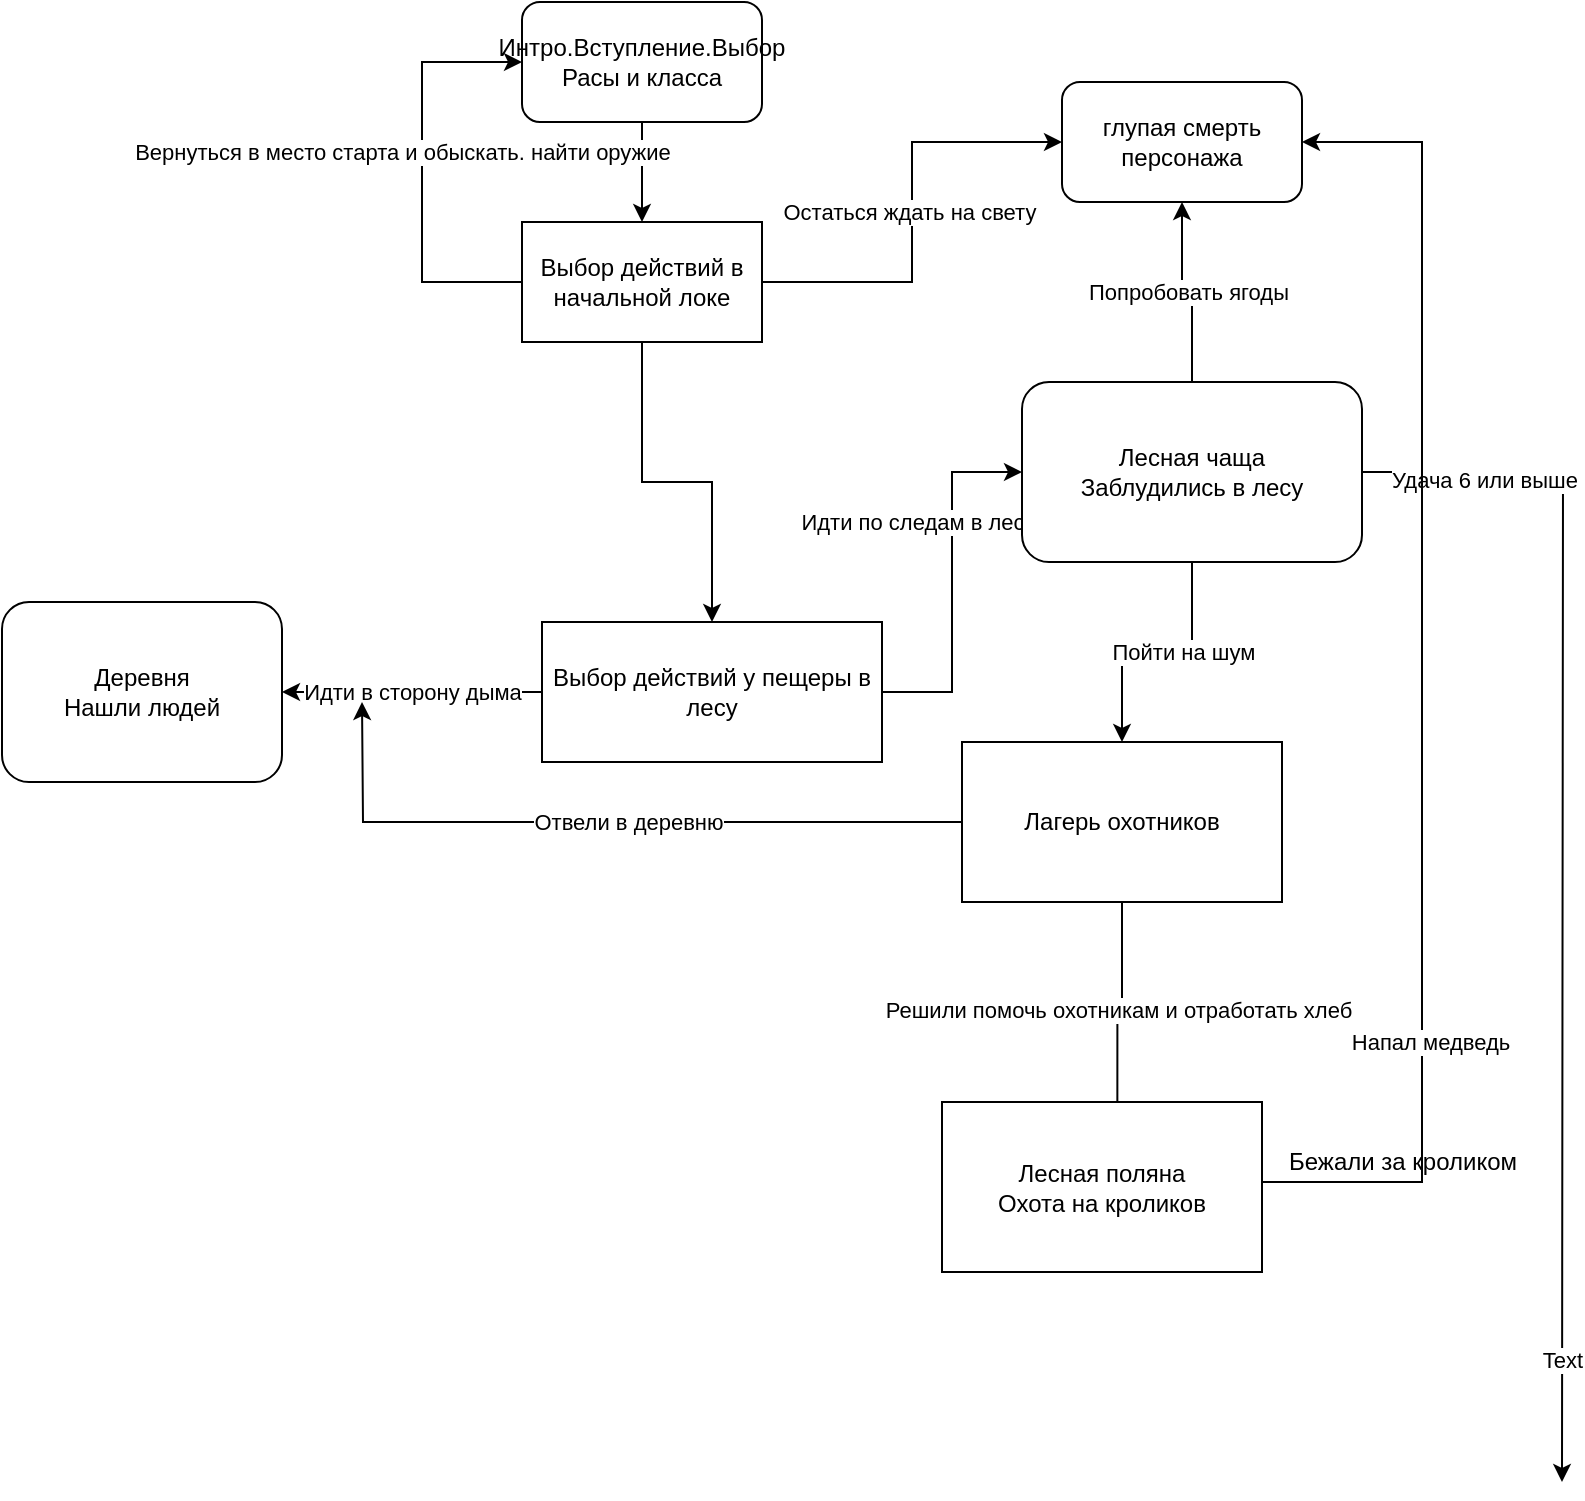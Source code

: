 <mxfile version="20.4.0" type="device"><diagram id="ysIKPHT_QITakKz9FFPm" name="Страница 1"><mxGraphModel dx="920" dy="831" grid="1" gridSize="10" guides="1" tooltips="1" connect="1" arrows="1" fold="1" page="1" pageScale="1" pageWidth="827" pageHeight="1169" math="0" shadow="0"><root><mxCell id="0"/><mxCell id="1" parent="0"/><mxCell id="NhfImoEiPUv6yr3Nf1AI-3" style="edgeStyle=orthogonalEdgeStyle;rounded=0;orthogonalLoop=1;jettySize=auto;html=1;exitX=0.5;exitY=1;exitDx=0;exitDy=0;entryX=0.5;entryY=0;entryDx=0;entryDy=0;" edge="1" parent="1" source="NhfImoEiPUv6yr3Nf1AI-1" target="NhfImoEiPUv6yr3Nf1AI-2"><mxGeometry relative="1" as="geometry"/></mxCell><mxCell id="NhfImoEiPUv6yr3Nf1AI-1" value="Интро.Вступление.Выбор Расы и класса&lt;br&gt;" style="rounded=1;whiteSpace=wrap;html=1;" vertex="1" parent="1"><mxGeometry x="280" y="20" width="120" height="60" as="geometry"/></mxCell><mxCell id="NhfImoEiPUv6yr3Nf1AI-4" style="edgeStyle=orthogonalEdgeStyle;rounded=0;orthogonalLoop=1;jettySize=auto;html=1;exitX=0;exitY=0.5;exitDx=0;exitDy=0;entryX=0;entryY=0.5;entryDx=0;entryDy=0;" edge="1" parent="1" source="NhfImoEiPUv6yr3Nf1AI-2" target="NhfImoEiPUv6yr3Nf1AI-1"><mxGeometry relative="1" as="geometry"><Array as="points"><mxPoint x="230" y="160"/><mxPoint x="230" y="50"/></Array></mxGeometry></mxCell><mxCell id="NhfImoEiPUv6yr3Nf1AI-5" value="Вернуться в место старта и обыскать. найти оружие" style="edgeLabel;html=1;align=center;verticalAlign=middle;resizable=0;points=[];" vertex="1" connectable="0" parent="NhfImoEiPUv6yr3Nf1AI-4"><mxGeometry x="-0.107" y="2" relative="1" as="geometry"><mxPoint x="-8" y="-21" as="offset"/></mxGeometry></mxCell><mxCell id="NhfImoEiPUv6yr3Nf1AI-7" value="Остаться ждать на свету&amp;nbsp;" style="edgeStyle=orthogonalEdgeStyle;rounded=0;orthogonalLoop=1;jettySize=auto;html=1;exitX=1;exitY=0.5;exitDx=0;exitDy=0;entryX=0;entryY=0.5;entryDx=0;entryDy=0;" edge="1" parent="1" source="NhfImoEiPUv6yr3Nf1AI-2" target="NhfImoEiPUv6yr3Nf1AI-8"><mxGeometry relative="1" as="geometry"><mxPoint x="550" y="159.588" as="targetPoint"/></mxGeometry></mxCell><mxCell id="NhfImoEiPUv6yr3Nf1AI-9" style="edgeStyle=orthogonalEdgeStyle;rounded=0;orthogonalLoop=1;jettySize=auto;html=1;exitX=0.5;exitY=1;exitDx=0;exitDy=0;entryX=0.5;entryY=0;entryDx=0;entryDy=0;" edge="1" parent="1" source="NhfImoEiPUv6yr3Nf1AI-2" target="NhfImoEiPUv6yr3Nf1AI-6"><mxGeometry relative="1" as="geometry"/></mxCell><mxCell id="NhfImoEiPUv6yr3Nf1AI-2" value="Выбор действий в начальной локе" style="rounded=0;whiteSpace=wrap;html=1;" vertex="1" parent="1"><mxGeometry x="280" y="130" width="120" height="60" as="geometry"/></mxCell><mxCell id="NhfImoEiPUv6yr3Nf1AI-11" value="Идти в сторону дыма" style="edgeStyle=orthogonalEdgeStyle;rounded=0;orthogonalLoop=1;jettySize=auto;html=1;exitX=0;exitY=0.5;exitDx=0;exitDy=0;entryX=1;entryY=0.5;entryDx=0;entryDy=0;" edge="1" parent="1" source="NhfImoEiPUv6yr3Nf1AI-6" target="NhfImoEiPUv6yr3Nf1AI-10"><mxGeometry relative="1" as="geometry"><mxPoint x="270" y="300" as="targetPoint"/></mxGeometry></mxCell><mxCell id="NhfImoEiPUv6yr3Nf1AI-12" style="edgeStyle=orthogonalEdgeStyle;rounded=0;orthogonalLoop=1;jettySize=auto;html=1;exitX=1;exitY=0.5;exitDx=0;exitDy=0;entryX=0;entryY=0.5;entryDx=0;entryDy=0;" edge="1" parent="1" source="NhfImoEiPUv6yr3Nf1AI-6" target="NhfImoEiPUv6yr3Nf1AI-14"><mxGeometry relative="1" as="geometry"><mxPoint x="640" y="295" as="targetPoint"/></mxGeometry></mxCell><mxCell id="NhfImoEiPUv6yr3Nf1AI-13" value="Идти по следам в лес" style="edgeLabel;html=1;align=center;verticalAlign=middle;resizable=0;points=[];" vertex="1" connectable="0" parent="NhfImoEiPUv6yr3Nf1AI-12"><mxGeometry x="0.311" y="-2" relative="1" as="geometry"><mxPoint x="-22" y="-2" as="offset"/></mxGeometry></mxCell><mxCell id="NhfImoEiPUv6yr3Nf1AI-6" value="Выбор действий у пещеры в лесу" style="rounded=0;whiteSpace=wrap;html=1;" vertex="1" parent="1"><mxGeometry x="290" y="330" width="170" height="70" as="geometry"/></mxCell><mxCell id="NhfImoEiPUv6yr3Nf1AI-8" value="глупая смерть персонажа" style="rounded=1;whiteSpace=wrap;html=1;" vertex="1" parent="1"><mxGeometry x="550" y="60" width="120" height="60" as="geometry"/></mxCell><mxCell id="NhfImoEiPUv6yr3Nf1AI-10" value="Деревня&lt;br&gt;Нашли людей" style="rounded=1;whiteSpace=wrap;html=1;" vertex="1" parent="1"><mxGeometry x="20" y="320" width="140" height="90" as="geometry"/></mxCell><mxCell id="NhfImoEiPUv6yr3Nf1AI-15" value="Попробовать ягоды" style="edgeStyle=orthogonalEdgeStyle;rounded=0;orthogonalLoop=1;jettySize=auto;html=1;exitX=0.5;exitY=0;exitDx=0;exitDy=0;entryX=0.5;entryY=1;entryDx=0;entryDy=0;" edge="1" parent="1" source="NhfImoEiPUv6yr3Nf1AI-14" target="NhfImoEiPUv6yr3Nf1AI-8"><mxGeometry relative="1" as="geometry"/></mxCell><mxCell id="NhfImoEiPUv6yr3Nf1AI-18" style="edgeStyle=orthogonalEdgeStyle;rounded=0;orthogonalLoop=1;jettySize=auto;html=1;exitX=0.5;exitY=1;exitDx=0;exitDy=0;" edge="1" parent="1" source="NhfImoEiPUv6yr3Nf1AI-14" target="NhfImoEiPUv6yr3Nf1AI-19"><mxGeometry relative="1" as="geometry"><mxPoint x="720" y="480" as="targetPoint"/></mxGeometry></mxCell><mxCell id="NhfImoEiPUv6yr3Nf1AI-20" value="Пойти на шум&amp;nbsp;" style="edgeLabel;html=1;align=center;verticalAlign=middle;resizable=0;points=[];" vertex="1" connectable="0" parent="NhfImoEiPUv6yr3Nf1AI-18"><mxGeometry x="-0.227" relative="1" as="geometry"><mxPoint as="offset"/></mxGeometry></mxCell><mxCell id="NhfImoEiPUv6yr3Nf1AI-22" style="edgeStyle=orthogonalEdgeStyle;rounded=0;orthogonalLoop=1;jettySize=auto;html=1;exitX=1;exitY=0.5;exitDx=0;exitDy=0;" edge="1" parent="1" source="NhfImoEiPUv6yr3Nf1AI-14"><mxGeometry relative="1" as="geometry"><mxPoint x="800" y="760" as="targetPoint"/></mxGeometry></mxCell><mxCell id="NhfImoEiPUv6yr3Nf1AI-38" value="Удача 6 или выше" style="edgeLabel;html=1;align=center;verticalAlign=middle;resizable=0;points=[];" vertex="1" connectable="0" parent="NhfImoEiPUv6yr3Nf1AI-22"><mxGeometry x="-0.445" y="1" relative="1" as="geometry"><mxPoint x="-41" y="-64" as="offset"/></mxGeometry></mxCell><mxCell id="NhfImoEiPUv6yr3Nf1AI-41" value="Text" style="edgeLabel;html=1;align=center;verticalAlign=middle;resizable=0;points=[];" vertex="1" connectable="0" parent="NhfImoEiPUv6yr3Nf1AI-22"><mxGeometry x="0.797" relative="1" as="geometry"><mxPoint as="offset"/></mxGeometry></mxCell><mxCell id="NhfImoEiPUv6yr3Nf1AI-14" value="Лесная чаща&lt;br&gt;Заблудились в лесу" style="rounded=1;whiteSpace=wrap;html=1;" vertex="1" parent="1"><mxGeometry x="530" y="210" width="170" height="90" as="geometry"/></mxCell><mxCell id="NhfImoEiPUv6yr3Nf1AI-25" value="Решили помочь охотникам и отработать хлеб" style="edgeStyle=orthogonalEdgeStyle;rounded=0;orthogonalLoop=1;jettySize=auto;html=1;exitX=0.5;exitY=1;exitDx=0;exitDy=0;entryX=0.548;entryY=0.118;entryDx=0;entryDy=0;entryPerimeter=0;" edge="1" parent="1" source="NhfImoEiPUv6yr3Nf1AI-19" target="NhfImoEiPUv6yr3Nf1AI-24"><mxGeometry relative="1" as="geometry"/></mxCell><mxCell id="NhfImoEiPUv6yr3Nf1AI-26" style="edgeStyle=orthogonalEdgeStyle;rounded=0;orthogonalLoop=1;jettySize=auto;html=1;exitX=0;exitY=0.5;exitDx=0;exitDy=0;" edge="1" parent="1" source="NhfImoEiPUv6yr3Nf1AI-19"><mxGeometry relative="1" as="geometry"><mxPoint x="200" y="370" as="targetPoint"/></mxGeometry></mxCell><mxCell id="NhfImoEiPUv6yr3Nf1AI-27" value="Отвели в деревню" style="edgeLabel;html=1;align=center;verticalAlign=middle;resizable=0;points=[];" vertex="1" connectable="0" parent="NhfImoEiPUv6yr3Nf1AI-26"><mxGeometry x="-0.071" relative="1" as="geometry"><mxPoint as="offset"/></mxGeometry></mxCell><mxCell id="NhfImoEiPUv6yr3Nf1AI-19" value="Лагерь охотников" style="rounded=0;whiteSpace=wrap;html=1;" vertex="1" parent="1"><mxGeometry x="500" y="390" width="160" height="80" as="geometry"/></mxCell><mxCell id="NhfImoEiPUv6yr3Nf1AI-28" style="edgeStyle=orthogonalEdgeStyle;rounded=0;orthogonalLoop=1;jettySize=auto;html=1;exitX=1;exitY=0.5;exitDx=0;exitDy=0;entryX=1;entryY=0.5;entryDx=0;entryDy=0;" edge="1" parent="1" source="NhfImoEiPUv6yr3Nf1AI-24" target="NhfImoEiPUv6yr3Nf1AI-8"><mxGeometry relative="1" as="geometry"><Array as="points"><mxPoint x="650" y="610"/><mxPoint x="730" y="610"/><mxPoint x="730" y="90"/></Array></mxGeometry></mxCell><mxCell id="NhfImoEiPUv6yr3Nf1AI-39" value="Напал медведь" style="edgeLabel;html=1;align=center;verticalAlign=middle;resizable=0;points=[];" vertex="1" connectable="0" parent="NhfImoEiPUv6yr3Nf1AI-28"><mxGeometry x="-0.538" y="-4" relative="1" as="geometry"><mxPoint as="offset"/></mxGeometry></mxCell><mxCell id="NhfImoEiPUv6yr3Nf1AI-24" value="Лесная поляна&lt;br&gt;Охота на кроликов" style="rounded=0;whiteSpace=wrap;html=1;" vertex="1" parent="1"><mxGeometry x="490" y="570" width="160" height="85" as="geometry"/></mxCell><mxCell id="NhfImoEiPUv6yr3Nf1AI-40" value="Бежали за кроликом" style="text;html=1;align=center;verticalAlign=middle;resizable=0;points=[];autosize=1;strokeColor=none;fillColor=none;" vertex="1" parent="1"><mxGeometry x="650" y="585" width="140" height="30" as="geometry"/></mxCell></root></mxGraphModel></diagram></mxfile>